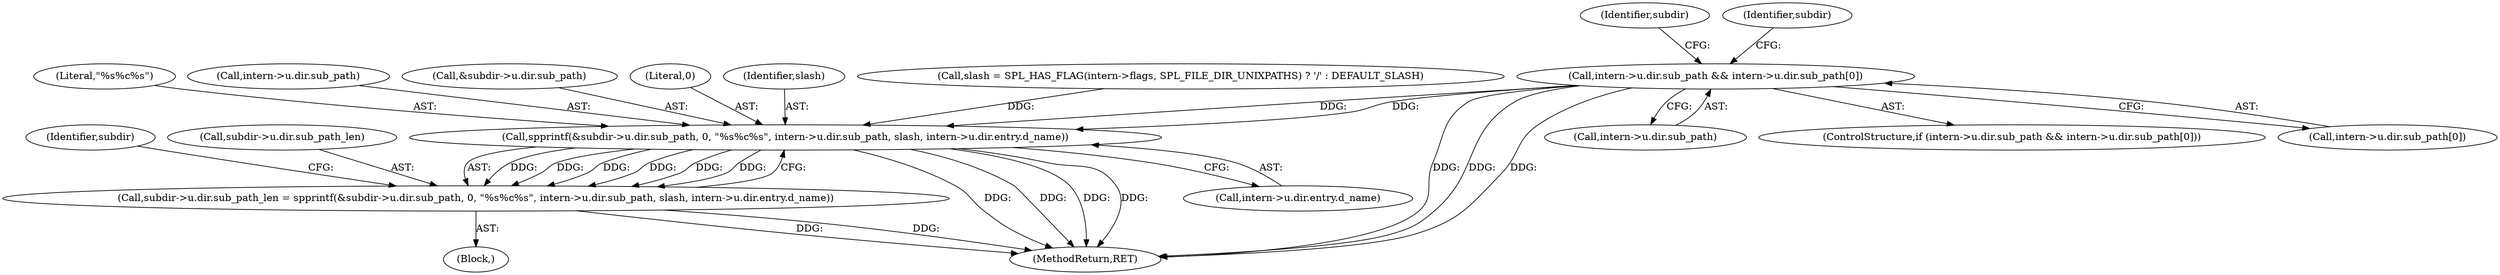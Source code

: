 digraph "0_php-src_7245bff300d3fa8bacbef7897ff080a6f1c23eba?w=1_18@array" {
"1000152" [label="(Call,intern->u.dir.sub_path && intern->u.dir.sub_path[0])"];
"1000178" [label="(Call,spprintf(&subdir->u.dir.sub_path, 0, \"%s%c%s\", intern->u.dir.sub_path, slash, intern->u.dir.entry.d_name))"];
"1000170" [label="(Call,subdir->u.dir.sub_path_len = spprintf(&subdir->u.dir.sub_path, 0, \"%s%c%s\", intern->u.dir.sub_path, slash, intern->u.dir.entry.d_name))"];
"1000188" [label="(Literal,\"%s%c%s\")"];
"1000152" [label="(Call,intern->u.dir.sub_path && intern->u.dir.sub_path[0])"];
"1000189" [label="(Call,intern->u.dir.sub_path)"];
"1000253" [label="(Identifier,subdir)"];
"1000272" [label="(MethodReturn,RET)"];
"1000170" [label="(Call,subdir->u.dir.sub_path_len = spprintf(&subdir->u.dir.sub_path, 0, \"%s%c%s\", intern->u.dir.sub_path, slash, intern->u.dir.entry.d_name))"];
"1000179" [label="(Call,&subdir->u.dir.sub_path)"];
"1000178" [label="(Call,spprintf(&subdir->u.dir.sub_path, 0, \"%s%c%s\", intern->u.dir.sub_path, slash, intern->u.dir.entry.d_name))"];
"1000187" [label="(Literal,0)"];
"1000196" [label="(Identifier,slash)"];
"1000212" [label="(Identifier,subdir)"];
"1000153" [label="(Call,intern->u.dir.sub_path)"];
"1000197" [label="(Call,intern->u.dir.entry.d_name)"];
"1000151" [label="(ControlStructure,if (intern->u.dir.sub_path && intern->u.dir.sub_path[0]))"];
"1000174" [label="(Identifier,subdir)"];
"1000171" [label="(Call,subdir->u.dir.sub_path_len)"];
"1000108" [label="(Call,slash = SPL_HAS_FLAG(intern->flags, SPL_FILE_DIR_UNIXPATHS) ? '/' : DEFAULT_SLASH)"];
"1000160" [label="(Call,intern->u.dir.sub_path[0])"];
"1000169" [label="(Block,)"];
"1000152" -> "1000151"  [label="AST: "];
"1000152" -> "1000153"  [label="CFG: "];
"1000152" -> "1000160"  [label="CFG: "];
"1000153" -> "1000152"  [label="AST: "];
"1000160" -> "1000152"  [label="AST: "];
"1000174" -> "1000152"  [label="CFG: "];
"1000212" -> "1000152"  [label="CFG: "];
"1000152" -> "1000272"  [label="DDG: "];
"1000152" -> "1000272"  [label="DDG: "];
"1000152" -> "1000272"  [label="DDG: "];
"1000152" -> "1000178"  [label="DDG: "];
"1000152" -> "1000178"  [label="DDG: "];
"1000178" -> "1000170"  [label="AST: "];
"1000178" -> "1000197"  [label="CFG: "];
"1000179" -> "1000178"  [label="AST: "];
"1000187" -> "1000178"  [label="AST: "];
"1000188" -> "1000178"  [label="AST: "];
"1000189" -> "1000178"  [label="AST: "];
"1000196" -> "1000178"  [label="AST: "];
"1000197" -> "1000178"  [label="AST: "];
"1000170" -> "1000178"  [label="CFG: "];
"1000178" -> "1000272"  [label="DDG: "];
"1000178" -> "1000272"  [label="DDG: "];
"1000178" -> "1000272"  [label="DDG: "];
"1000178" -> "1000272"  [label="DDG: "];
"1000178" -> "1000170"  [label="DDG: "];
"1000178" -> "1000170"  [label="DDG: "];
"1000178" -> "1000170"  [label="DDG: "];
"1000178" -> "1000170"  [label="DDG: "];
"1000178" -> "1000170"  [label="DDG: "];
"1000178" -> "1000170"  [label="DDG: "];
"1000108" -> "1000178"  [label="DDG: "];
"1000170" -> "1000169"  [label="AST: "];
"1000171" -> "1000170"  [label="AST: "];
"1000253" -> "1000170"  [label="CFG: "];
"1000170" -> "1000272"  [label="DDG: "];
"1000170" -> "1000272"  [label="DDG: "];
}
